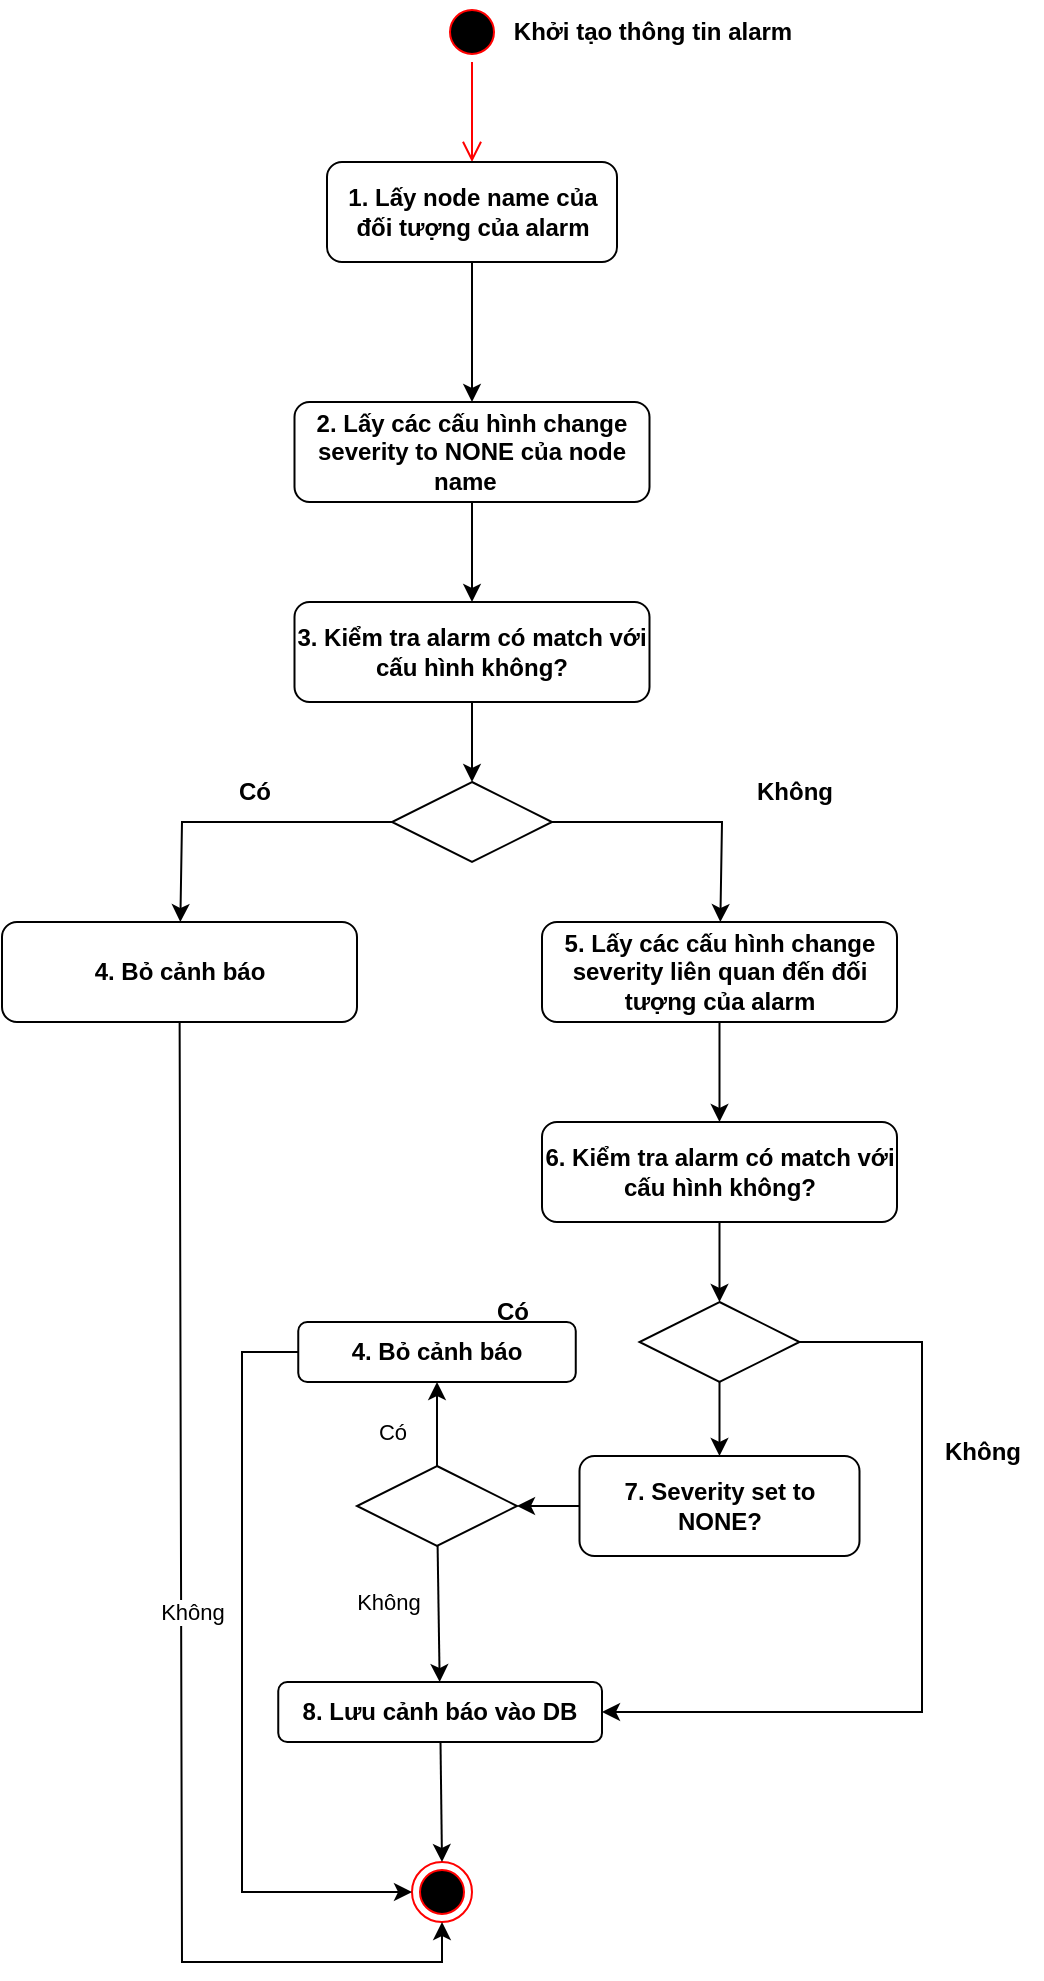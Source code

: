 <mxfile version="21.5.2" type="github" pages="2">
  <diagram name="Luồng hoạt động" id="Wo1rhTGzUEvQ1JcT_uwH">
    <mxGraphModel dx="2158" dy="527" grid="1" gridSize="10" guides="1" tooltips="1" connect="1" arrows="1" fold="1" page="1" pageScale="1" pageWidth="1169" pageHeight="827" math="0" shadow="0">
      <root>
        <mxCell id="0" />
        <mxCell id="1" parent="0" />
        <mxCell id="qsTO52kbwodbmaQSsGO7-2" value="" style="ellipse;html=1;shape=startState;fillColor=#000000;strokeColor=#ff0000;fontSize=16;fontStyle=1" parent="1" vertex="1">
          <mxGeometry x="-780" y="100" width="30" height="30" as="geometry" />
        </mxCell>
        <mxCell id="qsTO52kbwodbmaQSsGO7-3" value="" style="edgeStyle=orthogonalEdgeStyle;html=1;verticalAlign=bottom;endArrow=open;endSize=8;strokeColor=#ff0000;rounded=0;fontSize=12;curved=1;fontStyle=1" parent="1" source="qsTO52kbwodbmaQSsGO7-2" edge="1" target="-AVRFM7dDWOy6RQoxfwE-1">
          <mxGeometry relative="1" as="geometry">
            <mxPoint x="-765" y="180" as="targetPoint" />
            <Array as="points" />
          </mxGeometry>
        </mxCell>
        <mxCell id="-AVRFM7dDWOy6RQoxfwE-1" value="1. Lấy node name của đối tượng của alarm" style="rounded=1;whiteSpace=wrap;html=1;fontStyle=1" vertex="1" parent="1">
          <mxGeometry x="-837.5" y="180" width="145" height="50" as="geometry" />
        </mxCell>
        <mxCell id="-AVRFM7dDWOy6RQoxfwE-2" value="Khởi tạo thông tin alarm" style="text;html=1;align=center;verticalAlign=middle;resizable=0;points=[];autosize=1;strokeColor=none;fillColor=none;fontStyle=1" vertex="1" parent="1">
          <mxGeometry x="-755" y="100" width="160" height="30" as="geometry" />
        </mxCell>
        <mxCell id="-AVRFM7dDWOy6RQoxfwE-3" value="" style="endArrow=classic;html=1;rounded=0;fontStyle=1" edge="1" parent="1" source="-AVRFM7dDWOy6RQoxfwE-1" target="-AVRFM7dDWOy6RQoxfwE-4">
          <mxGeometry width="50" height="50" relative="1" as="geometry">
            <mxPoint x="-570" y="300" as="sourcePoint" />
            <mxPoint x="-520" y="250" as="targetPoint" />
          </mxGeometry>
        </mxCell>
        <mxCell id="-AVRFM7dDWOy6RQoxfwE-4" value="2. Lấy các cấu hình change severity to NONE của node name&amp;nbsp;&amp;nbsp;" style="rounded=1;whiteSpace=wrap;html=1;fontStyle=1" vertex="1" parent="1">
          <mxGeometry x="-853.75" y="300" width="177.5" height="50" as="geometry" />
        </mxCell>
        <mxCell id="-AVRFM7dDWOy6RQoxfwE-5" value="" style="endArrow=classic;html=1;rounded=0;fontStyle=1" edge="1" parent="1" source="-AVRFM7dDWOy6RQoxfwE-4" target="-AVRFM7dDWOy6RQoxfwE-15">
          <mxGeometry width="50" height="50" relative="1" as="geometry">
            <mxPoint x="-570" y="300" as="sourcePoint" />
            <mxPoint x="-765" y="400" as="targetPoint" />
          </mxGeometry>
        </mxCell>
        <mxCell id="-AVRFM7dDWOy6RQoxfwE-11" value="" style="rhombus;whiteSpace=wrap;html=1;fontStyle=1" vertex="1" parent="1">
          <mxGeometry x="-805" y="490" width="80" height="40" as="geometry" />
        </mxCell>
        <mxCell id="-AVRFM7dDWOy6RQoxfwE-12" value="" style="endArrow=classic;html=1;rounded=0;exitX=0;exitY=0.5;exitDx=0;exitDy=0;fontStyle=1" edge="1" parent="1" source="-AVRFM7dDWOy6RQoxfwE-11" target="-AVRFM7dDWOy6RQoxfwE-13">
          <mxGeometry width="50" height="50" relative="1" as="geometry">
            <mxPoint x="-570" y="590" as="sourcePoint" />
            <mxPoint x="-520" y="540" as="targetPoint" />
            <Array as="points">
              <mxPoint x="-910" y="510" />
            </Array>
          </mxGeometry>
        </mxCell>
        <mxCell id="-AVRFM7dDWOy6RQoxfwE-13" value="4. Bỏ cảnh báo" style="rounded=1;whiteSpace=wrap;html=1;fontStyle=1" vertex="1" parent="1">
          <mxGeometry x="-1000" y="560" width="177.5" height="50" as="geometry" />
        </mxCell>
        <mxCell id="-AVRFM7dDWOy6RQoxfwE-14" value="Có" style="text;html=1;align=center;verticalAlign=middle;resizable=0;points=[];autosize=1;strokeColor=none;fillColor=none;fontStyle=1" vertex="1" parent="1">
          <mxGeometry x="-893.75" y="480" width="40" height="30" as="geometry" />
        </mxCell>
        <mxCell id="-AVRFM7dDWOy6RQoxfwE-15" value="3. Kiểm tra alarm có match với cấu hình không?" style="rounded=1;whiteSpace=wrap;html=1;fontStyle=1" vertex="1" parent="1">
          <mxGeometry x="-853.75" y="400" width="177.5" height="50" as="geometry" />
        </mxCell>
        <mxCell id="-AVRFM7dDWOy6RQoxfwE-16" value="" style="endArrow=classic;html=1;rounded=0;fontStyle=1" edge="1" parent="1" source="-AVRFM7dDWOy6RQoxfwE-15" target="-AVRFM7dDWOy6RQoxfwE-11">
          <mxGeometry width="50" height="50" relative="1" as="geometry">
            <mxPoint x="-765.5" y="450" as="sourcePoint" />
            <mxPoint x="-765.5" y="500" as="targetPoint" />
          </mxGeometry>
        </mxCell>
        <mxCell id="-AVRFM7dDWOy6RQoxfwE-17" value="" style="endArrow=classic;html=1;rounded=0;fontStyle=1" edge="1" parent="1" target="-AVRFM7dDWOy6RQoxfwE-18" source="-AVRFM7dDWOy6RQoxfwE-11">
          <mxGeometry width="50" height="50" relative="1" as="geometry">
            <mxPoint x="-535" y="510" as="sourcePoint" />
            <mxPoint x="-250" y="540" as="targetPoint" />
            <Array as="points">
              <mxPoint x="-640" y="510" />
            </Array>
          </mxGeometry>
        </mxCell>
        <mxCell id="-AVRFM7dDWOy6RQoxfwE-18" value="5. Lấy các cấu hình change severity liên quan đến đối tượng của alarm" style="rounded=1;whiteSpace=wrap;html=1;fontStyle=1" vertex="1" parent="1">
          <mxGeometry x="-730" y="560" width="177.5" height="50" as="geometry" />
        </mxCell>
        <mxCell id="-AVRFM7dDWOy6RQoxfwE-19" value="Không" style="text;html=1;align=center;verticalAlign=middle;resizable=0;points=[];autosize=1;strokeColor=none;fillColor=none;fontStyle=1" vertex="1" parent="1">
          <mxGeometry x="-633.75" y="480" width="60" height="30" as="geometry" />
        </mxCell>
        <mxCell id="-AVRFM7dDWOy6RQoxfwE-20" value="" style="ellipse;html=1;shape=endState;fillColor=#000000;strokeColor=#ff0000;fontStyle=1" vertex="1" parent="1">
          <mxGeometry x="-795" y="1030" width="30" height="30" as="geometry" />
        </mxCell>
        <mxCell id="-AVRFM7dDWOy6RQoxfwE-21" value="" style="endArrow=classic;html=1;rounded=0;fontStyle=1" edge="1" parent="1" source="-AVRFM7dDWOy6RQoxfwE-13" target="-AVRFM7dDWOy6RQoxfwE-20">
          <mxGeometry width="50" height="50" relative="1" as="geometry">
            <mxPoint x="-755" y="360" as="sourcePoint" />
            <mxPoint x="-755" y="410" as="targetPoint" />
            <Array as="points">
              <mxPoint x="-910" y="1080" />
              <mxPoint x="-780" y="1080" />
            </Array>
          </mxGeometry>
        </mxCell>
        <mxCell id="-AVRFM7dDWOy6RQoxfwE-22" value="6. Kiểm tra alarm có match với cấu hình không?" style="rounded=1;whiteSpace=wrap;html=1;fontStyle=1" vertex="1" parent="1">
          <mxGeometry x="-730" y="660" width="177.5" height="50" as="geometry" />
        </mxCell>
        <mxCell id="-AVRFM7dDWOy6RQoxfwE-23" value="" style="endArrow=classic;html=1;rounded=0;fontStyle=1" edge="1" parent="1" source="-AVRFM7dDWOy6RQoxfwE-18" target="-AVRFM7dDWOy6RQoxfwE-22">
          <mxGeometry width="50" height="50" relative="1" as="geometry">
            <mxPoint x="-755" y="460" as="sourcePoint" />
            <mxPoint x="-755" y="500" as="targetPoint" />
          </mxGeometry>
        </mxCell>
        <mxCell id="-AVRFM7dDWOy6RQoxfwE-24" value="" style="rhombus;whiteSpace=wrap;html=1;fontStyle=1" vertex="1" parent="1">
          <mxGeometry x="-681.25" y="750" width="80" height="40" as="geometry" />
        </mxCell>
        <mxCell id="-AVRFM7dDWOy6RQoxfwE-25" value="" style="endArrow=classic;html=1;rounded=0;fontStyle=1" edge="1" parent="1" source="-AVRFM7dDWOy6RQoxfwE-24" target="-AVRFM7dDWOy6RQoxfwE-26">
          <mxGeometry width="50" height="50" relative="1" as="geometry">
            <mxPoint x="-440" y="910" as="sourcePoint" />
            <mxPoint x="-390" y="860" as="targetPoint" />
            <Array as="points" />
          </mxGeometry>
        </mxCell>
        <mxCell id="-AVRFM7dDWOy6RQoxfwE-26" value="7. Severity set to NONE?" style="rounded=1;whiteSpace=wrap;html=1;fontStyle=1" vertex="1" parent="1">
          <mxGeometry x="-711.25" y="827" width="140" height="50" as="geometry" />
        </mxCell>
        <mxCell id="-AVRFM7dDWOy6RQoxfwE-27" value="Có" style="text;html=1;align=center;verticalAlign=middle;resizable=0;points=[];autosize=1;strokeColor=none;fillColor=none;fontStyle=1" vertex="1" parent="1">
          <mxGeometry x="-765" y="740" width="40" height="30" as="geometry" />
        </mxCell>
        <mxCell id="-AVRFM7dDWOy6RQoxfwE-28" value="" style="endArrow=classic;html=1;rounded=0;fontStyle=1" edge="1" parent="1" target="-AVRFM7dDWOy6RQoxfwE-24" source="-AVRFM7dDWOy6RQoxfwE-22">
          <mxGeometry width="50" height="50" relative="1" as="geometry">
            <mxPoint x="-635" y="770" as="sourcePoint" />
            <mxPoint x="-635.5" y="820" as="targetPoint" />
          </mxGeometry>
        </mxCell>
        <mxCell id="-AVRFM7dDWOy6RQoxfwE-29" value="" style="endArrow=classic;html=1;rounded=0;fontStyle=1;entryX=1;entryY=0.5;entryDx=0;entryDy=0;" edge="1" parent="1" source="-AVRFM7dDWOy6RQoxfwE-24" target="8kHn8ceY6mcpfSrBJ0L2-1">
          <mxGeometry width="50" height="50" relative="1" as="geometry">
            <mxPoint x="-405" y="830" as="sourcePoint" />
            <mxPoint x="-511" y="930" as="targetPoint" />
            <Array as="points">
              <mxPoint x="-540" y="770" />
              <mxPoint x="-540" y="955" />
              <mxPoint x="-550" y="955" />
              <mxPoint x="-640" y="955" />
            </Array>
          </mxGeometry>
        </mxCell>
        <mxCell id="-AVRFM7dDWOy6RQoxfwE-31" value="Không" style="text;html=1;align=center;verticalAlign=middle;resizable=0;points=[];autosize=1;strokeColor=none;fillColor=none;fontStyle=1" vertex="1" parent="1">
          <mxGeometry x="-540" y="810" width="60" height="30" as="geometry" />
        </mxCell>
        <mxCell id="-AVRFM7dDWOy6RQoxfwE-33" value="" style="endArrow=classic;html=1;rounded=0;fontStyle=1" edge="1" parent="1" source="8kHn8ceY6mcpfSrBJ0L2-3" target="8kHn8ceY6mcpfSrBJ0L2-1">
          <mxGeometry width="50" height="50" relative="1" as="geometry">
            <mxPoint x="-631" y="670" as="sourcePoint" />
            <mxPoint x="-780" y="930" as="targetPoint" />
            <Array as="points" />
          </mxGeometry>
        </mxCell>
        <mxCell id="8kHn8ceY6mcpfSrBJ0L2-4" value="Không" style="edgeLabel;html=1;align=center;verticalAlign=middle;resizable=0;points=[];" vertex="1" connectable="0" parent="-AVRFM7dDWOy6RQoxfwE-33">
          <mxGeometry x="-0.178" y="-1" relative="1" as="geometry">
            <mxPoint x="-24" as="offset" />
          </mxGeometry>
        </mxCell>
        <mxCell id="8kHn8ceY6mcpfSrBJ0L2-1" value="8. Lưu cảnh báo vào DB" style="rounded=1;whiteSpace=wrap;html=1;fontStyle=1" vertex="1" parent="1">
          <mxGeometry x="-861.87" y="940" width="161.87" height="30" as="geometry" />
        </mxCell>
        <mxCell id="8kHn8ceY6mcpfSrBJ0L2-2" value="" style="endArrow=classic;html=1;rounded=0;fontStyle=1" edge="1" parent="1" source="8kHn8ceY6mcpfSrBJ0L2-1">
          <mxGeometry width="50" height="50" relative="1" as="geometry">
            <mxPoint x="-775" y="990" as="sourcePoint" />
            <mxPoint x="-780" y="1030" as="targetPoint" />
          </mxGeometry>
        </mxCell>
        <mxCell id="8kHn8ceY6mcpfSrBJ0L2-3" value="" style="rhombus;whiteSpace=wrap;html=1;fontStyle=1" vertex="1" parent="1">
          <mxGeometry x="-822.5" y="832" width="80" height="40" as="geometry" />
        </mxCell>
        <mxCell id="8kHn8ceY6mcpfSrBJ0L2-5" value="" style="endArrow=classic;html=1;rounded=0;fontStyle=1" edge="1" parent="1" source="-AVRFM7dDWOy6RQoxfwE-26" target="8kHn8ceY6mcpfSrBJ0L2-3">
          <mxGeometry width="50" height="50" relative="1" as="geometry">
            <mxPoint x="-614" y="867" as="sourcePoint" />
            <mxPoint x="-770" y="940" as="targetPoint" />
            <Array as="points" />
          </mxGeometry>
        </mxCell>
        <mxCell id="8kHn8ceY6mcpfSrBJ0L2-7" value="" style="endArrow=classic;html=1;rounded=0;fontStyle=1" edge="1" parent="1" source="8kHn8ceY6mcpfSrBJ0L2-3" target="8kHn8ceY6mcpfSrBJ0L2-9">
          <mxGeometry width="50" height="50" relative="1" as="geometry">
            <mxPoint x="-526.5" y="1008" as="sourcePoint" />
            <mxPoint x="-692.5" y="1082" as="targetPoint" />
            <Array as="points" />
          </mxGeometry>
        </mxCell>
        <mxCell id="8kHn8ceY6mcpfSrBJ0L2-8" value="Có" style="edgeLabel;html=1;align=center;verticalAlign=middle;resizable=0;points=[];" vertex="1" connectable="0" parent="8kHn8ceY6mcpfSrBJ0L2-7">
          <mxGeometry x="-0.178" y="-1" relative="1" as="geometry">
            <mxPoint x="-24" as="offset" />
          </mxGeometry>
        </mxCell>
        <mxCell id="8kHn8ceY6mcpfSrBJ0L2-9" value="4. Bỏ cảnh báo" style="rounded=1;whiteSpace=wrap;html=1;fontStyle=1" vertex="1" parent="1">
          <mxGeometry x="-851.87" y="760" width="138.75" height="30" as="geometry" />
        </mxCell>
        <mxCell id="8kHn8ceY6mcpfSrBJ0L2-10" value="" style="endArrow=classic;html=1;rounded=0;fontStyle=1" edge="1" parent="1" source="8kHn8ceY6mcpfSrBJ0L2-9" target="-AVRFM7dDWOy6RQoxfwE-20">
          <mxGeometry width="50" height="50" relative="1" as="geometry">
            <mxPoint x="-582" y="877" as="sourcePoint" />
            <mxPoint x="-460" y="1044" as="targetPoint" />
            <Array as="points">
              <mxPoint x="-880" y="775" />
              <mxPoint x="-880" y="1045" />
            </Array>
          </mxGeometry>
        </mxCell>
        <mxCell id="8kHn8ceY6mcpfSrBJ0L2-11" value="Không" style="edgeLabel;html=1;align=center;verticalAlign=middle;resizable=0;points=[];" vertex="1" connectable="0" parent="8kHn8ceY6mcpfSrBJ0L2-10">
          <mxGeometry x="-0.178" y="-1" relative="1" as="geometry">
            <mxPoint x="-24" as="offset" />
          </mxGeometry>
        </mxCell>
      </root>
    </mxGraphModel>
  </diagram>
  <diagram id="6oZbjxygme6UvC0uqQwK" name="Luồng dữ liệu">
    <mxGraphModel dx="1434" dy="764" grid="1" gridSize="10" guides="1" tooltips="1" connect="1" arrows="1" fold="1" page="1" pageScale="1" pageWidth="1169" pageHeight="827" math="0" shadow="0">
      <root>
        <mxCell id="0" />
        <mxCell id="1" parent="0" />
      </root>
    </mxGraphModel>
  </diagram>
</mxfile>
